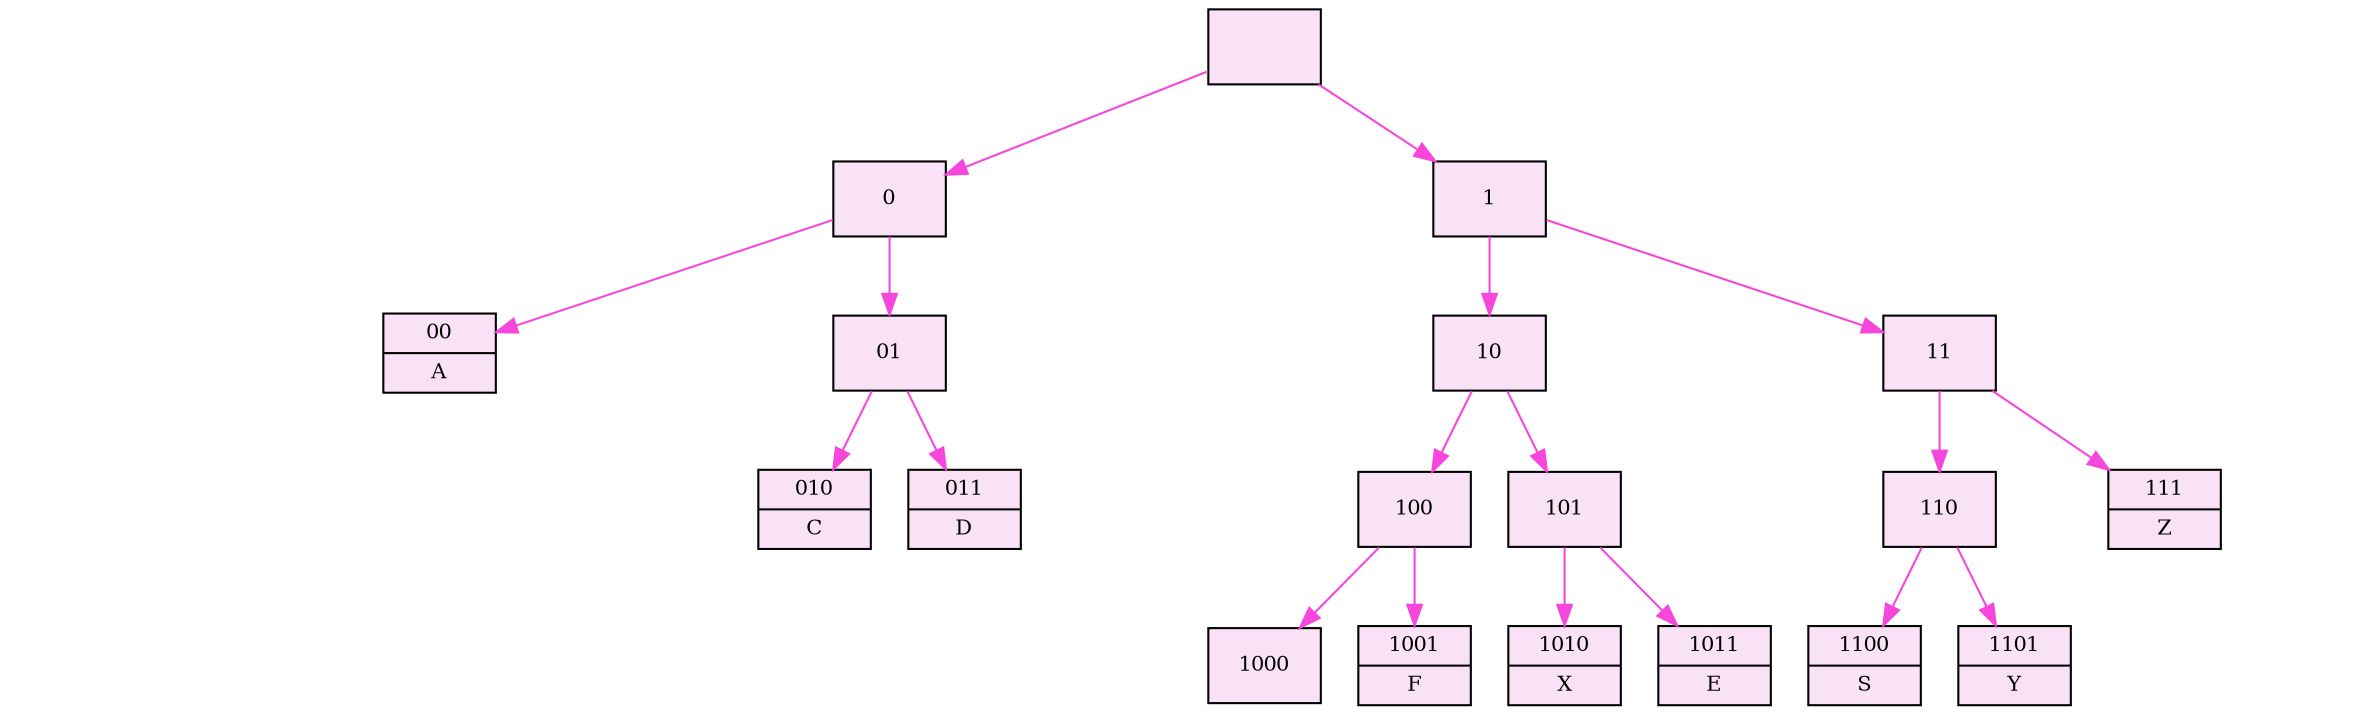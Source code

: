 digraph
{
    rankdir = TB;
    edge[color = "#f646dc"]
    node[shape = record, color = "#000000", fontsize = 10, style =     "filled", fillcolor = "#fae2f6", label = ""];
    bgcolor = "#00000000";
    root

    t0[label = "{0}"];
    t1[label = "{1}"];
    t00[label = "{00|A}"];
    t01[label = "{01}"];
    t10[label = "{10}"];
    t11[label = "{11}"];
    t000[style = invis];
    t001[style = invis];
    t010[label = "{010|C}"];
    t011[label = "{011|D}"];
    t100[label = "{100}"];
    t101[label = "{101}"];
    t110[label = "{110}"];
    t111[label = "{111|Z}"];
    t0000[style = invis];
    t0001[style = invis];
    t0010[style = invis];
    t0011[style = invis];
    t0100[style = invis];
    t0101[style = invis];
    t0110[style = invis];
    t0111[style = invis];
    t1000[label = "{1000}"];
    t1001[label = "{1001|F}"];
    t1010[label = "{1010|X}"];
    t1011[label = "{1011|E}"];
    t1100[label = "{1100|S}"];
    t1101[label = "{1101|Y}"];
    t1110[style = invis];
    t1111[style = invis];
    root->{t0, t1}
    t0->t00;
    t0->t01;
    t1->t10;
    t1->t11;
    t00->t000[style = invis];
    t00->t001[style = invis];
    t01->t010;
    t01->t011;
    t10->t100;
    t10->t101;
    t11->t110;
    t11->t111;
    t000->t0000[style = invis];
    t000->t0001[style = invis];
    t001->t0010[style = invis];
    t001->t0011[style = invis];
    t010->t0100[style = invis];
    t010->t0101[style = invis];
    t011->t0110[style = invis];
    t011->t0111[style = invis];
    t100->t1000;
    t100->t1001;
    t101->t1010;
    t101->t1011;
    t110->t1100;
    t110->t1101;
    t111->t1110[style = invis];
    t111->t1111[style = invis];

}
